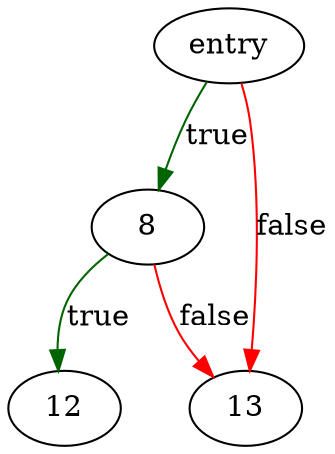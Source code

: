 digraph "xmem_cd_iconv" {
	// Node definitions.
	5 [label=entry];
	8;
	12;
	13;

	// Edge definitions.
	5 -> 8 [
		color=darkgreen
		label=true
	];
	5 -> 13 [
		color=red
		label=false
	];
	8 -> 12 [
		color=darkgreen
		label=true
	];
	8 -> 13 [
		color=red
		label=false
	];
}